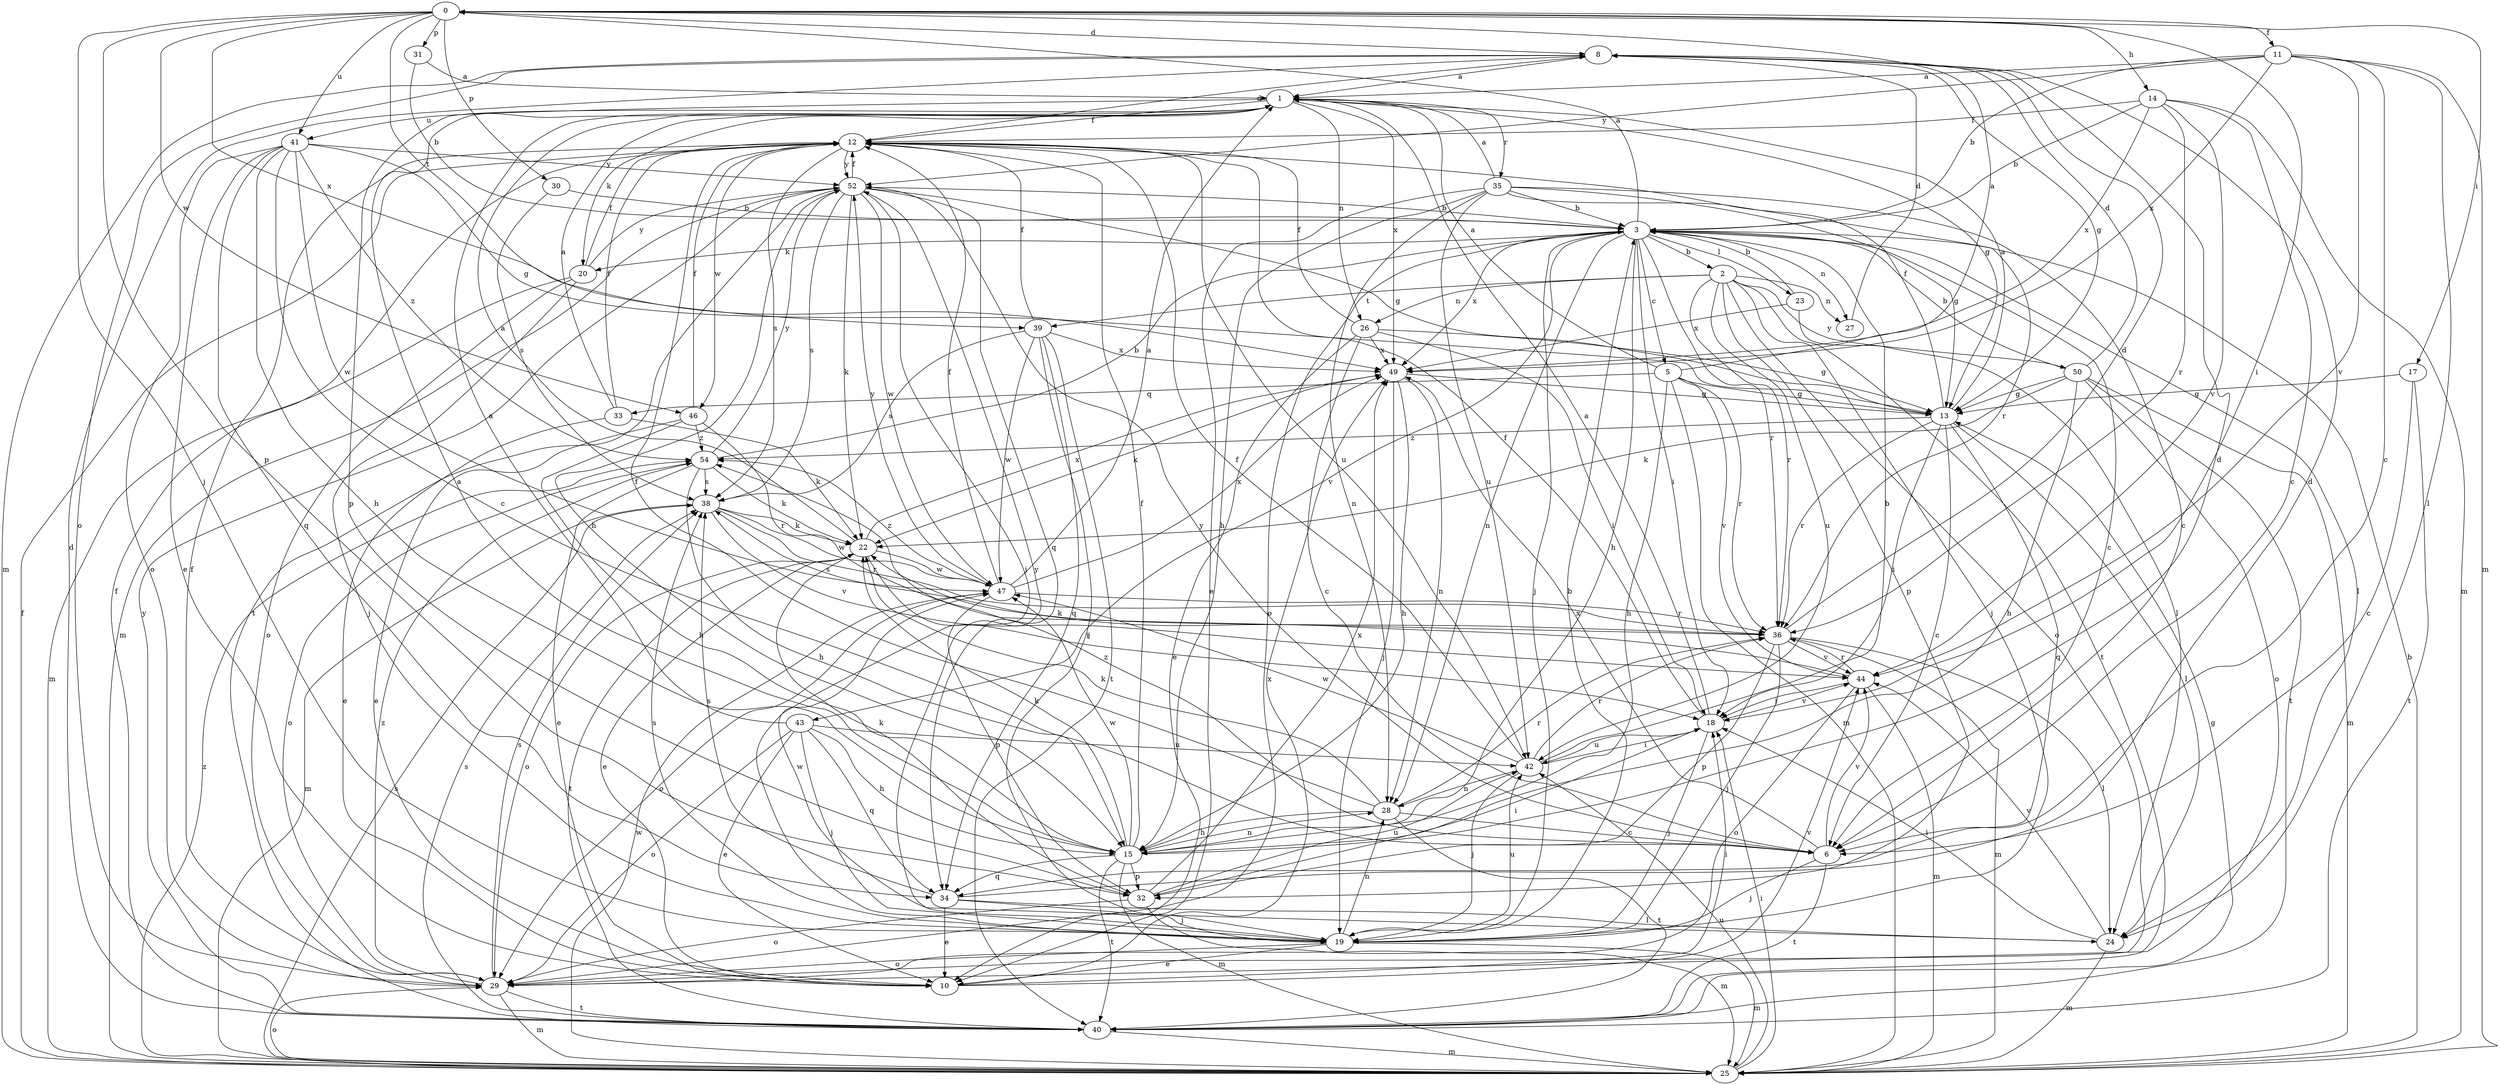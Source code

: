strict digraph  {
0;
1;
2;
3;
5;
6;
8;
10;
11;
12;
13;
14;
15;
17;
18;
19;
20;
22;
23;
24;
25;
26;
27;
28;
29;
30;
31;
32;
33;
34;
35;
36;
38;
39;
40;
41;
42;
43;
44;
46;
47;
49;
50;
52;
54;
0 -> 8  [label=d];
0 -> 11  [label=f];
0 -> 14  [label=h];
0 -> 17  [label=i];
0 -> 18  [label=i];
0 -> 19  [label=j];
0 -> 30  [label=p];
0 -> 31  [label=p];
0 -> 32  [label=p];
0 -> 39  [label=t];
0 -> 41  [label=u];
0 -> 46  [label=w];
0 -> 49  [label=x];
1 -> 12  [label=f];
1 -> 13  [label=g];
1 -> 20  [label=k];
1 -> 26  [label=n];
1 -> 32  [label=p];
1 -> 35  [label=r];
1 -> 41  [label=u];
1 -> 49  [label=x];
2 -> 19  [label=j];
2 -> 26  [label=n];
2 -> 27  [label=n];
2 -> 29  [label=o];
2 -> 32  [label=p];
2 -> 36  [label=r];
2 -> 39  [label=t];
2 -> 40  [label=t];
2 -> 42  [label=u];
2 -> 50  [label=y];
3 -> 0  [label=a];
3 -> 2  [label=b];
3 -> 5  [label=c];
3 -> 6  [label=c];
3 -> 15  [label=h];
3 -> 18  [label=i];
3 -> 19  [label=j];
3 -> 20  [label=k];
3 -> 23  [label=l];
3 -> 24  [label=l];
3 -> 27  [label=n];
3 -> 28  [label=n];
3 -> 29  [label=o];
3 -> 36  [label=r];
3 -> 43  [label=v];
3 -> 49  [label=x];
5 -> 0  [label=a];
5 -> 1  [label=a];
5 -> 13  [label=g];
5 -> 15  [label=h];
5 -> 25  [label=m];
5 -> 33  [label=q];
5 -> 36  [label=r];
5 -> 44  [label=v];
6 -> 19  [label=j];
6 -> 40  [label=t];
6 -> 44  [label=v];
6 -> 49  [label=x];
6 -> 52  [label=y];
6 -> 54  [label=z];
8 -> 1  [label=a];
8 -> 13  [label=g];
8 -> 25  [label=m];
8 -> 29  [label=o];
10 -> 18  [label=i];
10 -> 44  [label=v];
10 -> 49  [label=x];
11 -> 1  [label=a];
11 -> 3  [label=b];
11 -> 6  [label=c];
11 -> 24  [label=l];
11 -> 25  [label=m];
11 -> 44  [label=v];
11 -> 49  [label=x];
11 -> 52  [label=y];
12 -> 8  [label=d];
12 -> 38  [label=s];
12 -> 42  [label=u];
12 -> 46  [label=w];
12 -> 52  [label=y];
13 -> 1  [label=a];
13 -> 6  [label=c];
13 -> 12  [label=f];
13 -> 18  [label=i];
13 -> 24  [label=l];
13 -> 34  [label=q];
13 -> 36  [label=r];
13 -> 54  [label=z];
14 -> 3  [label=b];
14 -> 6  [label=c];
14 -> 12  [label=f];
14 -> 25  [label=m];
14 -> 36  [label=r];
14 -> 44  [label=v];
14 -> 49  [label=x];
15 -> 1  [label=a];
15 -> 8  [label=d];
15 -> 12  [label=f];
15 -> 22  [label=k];
15 -> 25  [label=m];
15 -> 28  [label=n];
15 -> 32  [label=p];
15 -> 34  [label=q];
15 -> 40  [label=t];
15 -> 47  [label=w];
17 -> 6  [label=c];
17 -> 13  [label=g];
17 -> 40  [label=t];
18 -> 1  [label=a];
18 -> 12  [label=f];
18 -> 19  [label=j];
18 -> 42  [label=u];
18 -> 44  [label=v];
19 -> 3  [label=b];
19 -> 10  [label=e];
19 -> 25  [label=m];
19 -> 28  [label=n];
19 -> 29  [label=o];
19 -> 38  [label=s];
19 -> 42  [label=u];
19 -> 52  [label=y];
20 -> 12  [label=f];
20 -> 19  [label=j];
20 -> 25  [label=m];
20 -> 29  [label=o];
20 -> 52  [label=y];
22 -> 1  [label=a];
22 -> 10  [label=e];
22 -> 18  [label=i];
22 -> 29  [label=o];
22 -> 40  [label=t];
22 -> 47  [label=w];
22 -> 49  [label=x];
23 -> 3  [label=b];
23 -> 24  [label=l];
23 -> 49  [label=x];
24 -> 18  [label=i];
24 -> 25  [label=m];
24 -> 44  [label=v];
24 -> 47  [label=w];
25 -> 3  [label=b];
25 -> 12  [label=f];
25 -> 18  [label=i];
25 -> 29  [label=o];
25 -> 38  [label=s];
25 -> 42  [label=u];
25 -> 47  [label=w];
25 -> 54  [label=z];
26 -> 6  [label=c];
26 -> 10  [label=e];
26 -> 12  [label=f];
26 -> 13  [label=g];
26 -> 18  [label=i];
26 -> 49  [label=x];
27 -> 8  [label=d];
28 -> 6  [label=c];
28 -> 12  [label=f];
28 -> 15  [label=h];
28 -> 22  [label=k];
28 -> 36  [label=r];
28 -> 40  [label=t];
29 -> 12  [label=f];
29 -> 25  [label=m];
29 -> 38  [label=s];
29 -> 40  [label=t];
29 -> 54  [label=z];
30 -> 3  [label=b];
30 -> 38  [label=s];
31 -> 1  [label=a];
31 -> 3  [label=b];
32 -> 18  [label=i];
32 -> 22  [label=k];
32 -> 25  [label=m];
32 -> 29  [label=o];
32 -> 42  [label=u];
32 -> 49  [label=x];
33 -> 1  [label=a];
33 -> 10  [label=e];
33 -> 12  [label=f];
33 -> 22  [label=k];
34 -> 8  [label=d];
34 -> 10  [label=e];
34 -> 19  [label=j];
34 -> 24  [label=l];
34 -> 38  [label=s];
35 -> 1  [label=a];
35 -> 3  [label=b];
35 -> 6  [label=c];
35 -> 10  [label=e];
35 -> 13  [label=g];
35 -> 15  [label=h];
35 -> 28  [label=n];
35 -> 36  [label=r];
35 -> 42  [label=u];
36 -> 8  [label=d];
36 -> 19  [label=j];
36 -> 24  [label=l];
36 -> 25  [label=m];
36 -> 32  [label=p];
36 -> 38  [label=s];
36 -> 44  [label=v];
38 -> 22  [label=k];
38 -> 25  [label=m];
38 -> 36  [label=r];
38 -> 44  [label=v];
38 -> 47  [label=w];
39 -> 12  [label=f];
39 -> 19  [label=j];
39 -> 34  [label=q];
39 -> 38  [label=s];
39 -> 40  [label=t];
39 -> 47  [label=w];
39 -> 49  [label=x];
40 -> 8  [label=d];
40 -> 12  [label=f];
40 -> 13  [label=g];
40 -> 25  [label=m];
40 -> 38  [label=s];
40 -> 52  [label=y];
41 -> 6  [label=c];
41 -> 10  [label=e];
41 -> 13  [label=g];
41 -> 15  [label=h];
41 -> 29  [label=o];
41 -> 34  [label=q];
41 -> 47  [label=w];
41 -> 52  [label=y];
41 -> 54  [label=z];
42 -> 3  [label=b];
42 -> 12  [label=f];
42 -> 18  [label=i];
42 -> 19  [label=j];
42 -> 28  [label=n];
42 -> 36  [label=r];
42 -> 47  [label=w];
43 -> 1  [label=a];
43 -> 10  [label=e];
43 -> 15  [label=h];
43 -> 19  [label=j];
43 -> 29  [label=o];
43 -> 34  [label=q];
43 -> 42  [label=u];
44 -> 18  [label=i];
44 -> 22  [label=k];
44 -> 25  [label=m];
44 -> 29  [label=o];
44 -> 36  [label=r];
46 -> 10  [label=e];
46 -> 12  [label=f];
46 -> 15  [label=h];
46 -> 36  [label=r];
46 -> 54  [label=z];
47 -> 1  [label=a];
47 -> 12  [label=f];
47 -> 29  [label=o];
47 -> 32  [label=p];
47 -> 36  [label=r];
47 -> 49  [label=x];
47 -> 52  [label=y];
47 -> 54  [label=z];
49 -> 13  [label=g];
49 -> 15  [label=h];
49 -> 19  [label=j];
49 -> 22  [label=k];
49 -> 28  [label=n];
50 -> 3  [label=b];
50 -> 8  [label=d];
50 -> 13  [label=g];
50 -> 15  [label=h];
50 -> 22  [label=k];
50 -> 25  [label=m];
50 -> 29  [label=o];
50 -> 40  [label=t];
52 -> 3  [label=b];
52 -> 12  [label=f];
52 -> 13  [label=g];
52 -> 15  [label=h];
52 -> 19  [label=j];
52 -> 22  [label=k];
52 -> 25  [label=m];
52 -> 34  [label=q];
52 -> 38  [label=s];
52 -> 40  [label=t];
52 -> 47  [label=w];
54 -> 3  [label=b];
54 -> 10  [label=e];
54 -> 15  [label=h];
54 -> 22  [label=k];
54 -> 29  [label=o];
54 -> 38  [label=s];
54 -> 52  [label=y];
}
